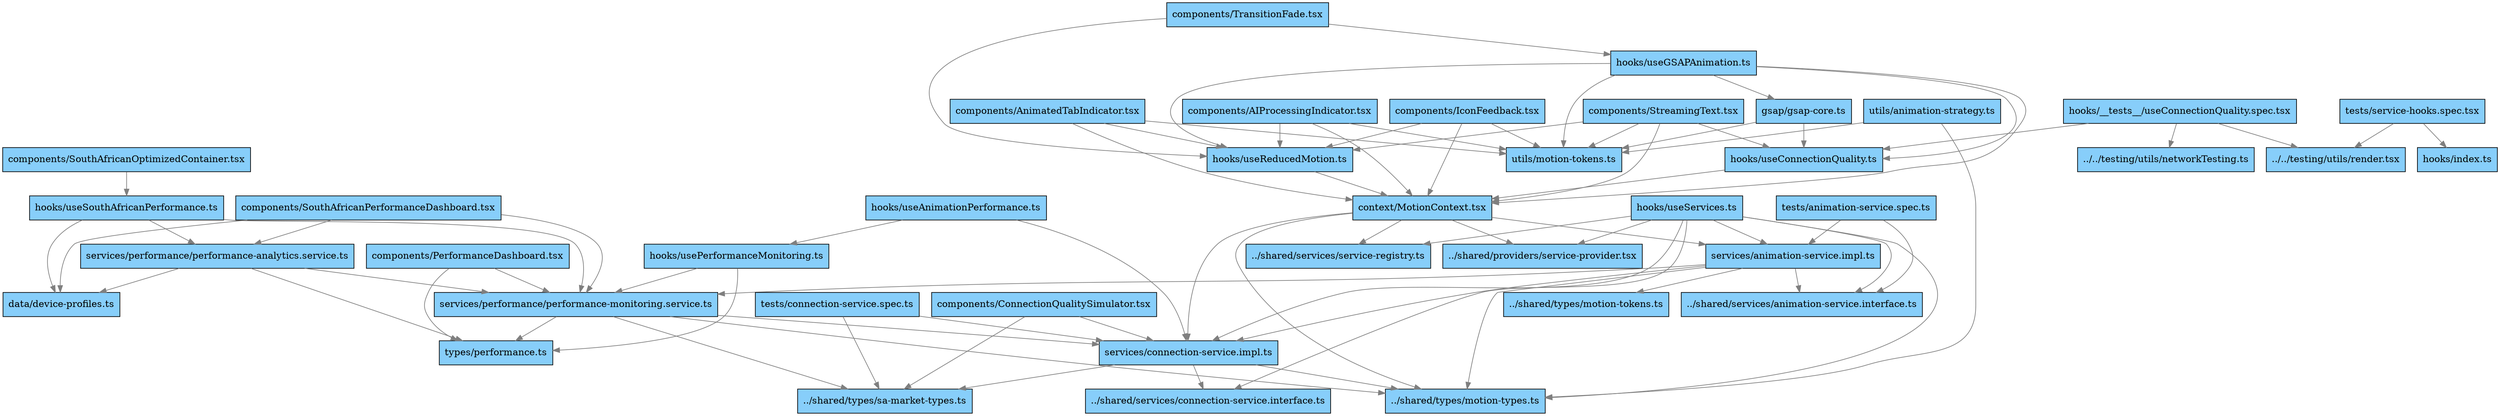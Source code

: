 digraph "Frontend Motion Components" {
  rankdir="TB";
  node [shape=box, style=filled, fillcolor=lightskyblue];
  edge [color=gray50, fontcolor=gray50];

  components_AIProcessingIndicator_tsx [label="components/AIProcessingIndicator.tsx"];
  context_MotionContext_tsx [label="context/MotionContext.tsx"];
  utils_motion_tokens_ts [label="utils/motion-tokens.ts"];
  hooks_useReducedMotion_ts [label="hooks/useReducedMotion.ts"];
  components_AnimatedTabIndicator_tsx [label="components/AnimatedTabIndicator.tsx"];
  components_ConnectionQualitySimulator_tsx [label="components/ConnectionQualitySimulator.tsx"];
  ___shared_types_sa_market_types_ts [label="../shared/types/sa-market-types.ts"];
  services_connection_service_impl_ts [label="services/connection-service.impl.ts"];
  components_IconFeedback_tsx [label="components/IconFeedback.tsx"];
  components_PerformanceDashboard_tsx [label="components/PerformanceDashboard.tsx"];
  services_performance_performance_monitoring_service_ts [label="services/performance/performance-monitoring.service.ts"];
  types_performance_ts [label="types/performance.ts"];
  components_SouthAfricanOptimizedContainer_tsx [label="components/SouthAfricanOptimizedContainer.tsx"];
  hooks_useSouthAfricanPerformance_ts [label="hooks/useSouthAfricanPerformance.ts"];
  components_SouthAfricanPerformanceDashboard_tsx [label="components/SouthAfricanPerformanceDashboard.tsx"];
  services_performance_performance_analytics_service_ts [label="services/performance/performance-analytics.service.ts"];
  data_device_profiles_ts [label="data/device-profiles.ts"];
  components_StreamingText_tsx [label="components/StreamingText.tsx"];
  hooks_useConnectionQuality_ts [label="hooks/useConnectionQuality.ts"];
  components_TransitionFade_tsx [label="components/TransitionFade.tsx"];
  hooks_useGSAPAnimation_ts [label="hooks/useGSAPAnimation.ts"];
  ___shared_types_motion_types_ts [label="../shared/types/motion-types.ts"];
  ___shared_providers_service_provider_tsx [label="../shared/providers/service-provider.tsx"];
  services_animation_service_impl_ts [label="services/animation-service.impl.ts"];
  ___shared_services_service_registry_ts [label="../shared/services/service-registry.ts"];
  gsap_gsap_core_ts [label="gsap/gsap-core.ts"];
  hooks___tests___useConnectionQuality_spec_tsx [label="hooks/__tests__/useConnectionQuality.spec.tsx"];
  ______testing_utils_render_tsx [label="../../testing/utils/render.tsx"];
  ______testing_utils_networkTesting_ts [label="../../testing/utils/networkTesting.ts"];
  hooks_useAnimationPerformance_ts [label="hooks/useAnimationPerformance.ts"];
  hooks_usePerformanceMonitoring_ts [label="hooks/usePerformanceMonitoring.ts"];
  hooks_useServices_ts [label="hooks/useServices.ts"];
  ___shared_services_animation_service_interface_ts [label="../shared/services/animation-service.interface.ts"];
  ___shared_services_connection_service_interface_ts [label="../shared/services/connection-service.interface.ts"];
  ___shared_types_motion_tokens_ts [label="../shared/types/motion-tokens.ts"];
  tests_animation_service_spec_ts [label="tests/animation-service.spec.ts"];
  tests_connection_service_spec_ts [label="tests/connection-service.spec.ts"];
  tests_service_hooks_spec_tsx [label="tests/service-hooks.spec.tsx"];
  hooks_index_ts [label="hooks/index.ts"];
  utils_animation_strategy_ts [label="utils/animation-strategy.ts"];

  components_AIProcessingIndicator_tsx -> context_MotionContext_tsx;
  components_AIProcessingIndicator_tsx -> utils_motion_tokens_ts;
  components_AIProcessingIndicator_tsx -> hooks_useReducedMotion_ts;
  components_AnimatedTabIndicator_tsx -> context_MotionContext_tsx;
  components_AnimatedTabIndicator_tsx -> utils_motion_tokens_ts;
  components_AnimatedTabIndicator_tsx -> hooks_useReducedMotion_ts;
  components_ConnectionQualitySimulator_tsx -> ___shared_types_sa_market_types_ts;
  components_ConnectionQualitySimulator_tsx -> services_connection_service_impl_ts;
  components_IconFeedback_tsx -> context_MotionContext_tsx;
  components_IconFeedback_tsx -> utils_motion_tokens_ts;
  components_IconFeedback_tsx -> hooks_useReducedMotion_ts;
  components_PerformanceDashboard_tsx -> services_performance_performance_monitoring_service_ts;
  components_PerformanceDashboard_tsx -> types_performance_ts;
  components_SouthAfricanOptimizedContainer_tsx -> hooks_useSouthAfricanPerformance_ts;
  components_SouthAfricanPerformanceDashboard_tsx -> services_performance_performance_analytics_service_ts;
  components_SouthAfricanPerformanceDashboard_tsx -> data_device_profiles_ts;
  components_SouthAfricanPerformanceDashboard_tsx -> services_performance_performance_monitoring_service_ts;
  components_StreamingText_tsx -> context_MotionContext_tsx;
  components_StreamingText_tsx -> utils_motion_tokens_ts;
  components_StreamingText_tsx -> hooks_useReducedMotion_ts;
  components_StreamingText_tsx -> hooks_useConnectionQuality_ts;
  components_TransitionFade_tsx -> hooks_useGSAPAnimation_ts;
  components_TransitionFade_tsx -> hooks_useReducedMotion_ts;
  context_MotionContext_tsx -> ___shared_types_motion_types_ts;
  context_MotionContext_tsx -> ___shared_providers_service_provider_tsx;
  context_MotionContext_tsx -> services_animation_service_impl_ts;
  context_MotionContext_tsx -> services_connection_service_impl_ts;
  context_MotionContext_tsx -> ___shared_services_service_registry_ts;
  gsap_gsap_core_ts -> hooks_useConnectionQuality_ts;
  gsap_gsap_core_ts -> utils_motion_tokens_ts;
  hooks___tests___useConnectionQuality_spec_tsx -> ______testing_utils_render_tsx;
  hooks___tests___useConnectionQuality_spec_tsx -> hooks_useConnectionQuality_ts;
  hooks___tests___useConnectionQuality_spec_tsx -> ______testing_utils_networkTesting_ts;
  hooks_useAnimationPerformance_ts -> hooks_usePerformanceMonitoring_ts;
  hooks_useAnimationPerformance_ts -> services_connection_service_impl_ts;
  hooks_useConnectionQuality_ts -> context_MotionContext_tsx;
  hooks_useGSAPAnimation_ts -> context_MotionContext_tsx;
  hooks_useGSAPAnimation_ts -> hooks_useReducedMotion_ts;
  hooks_useGSAPAnimation_ts -> gsap_gsap_core_ts;
  hooks_useGSAPAnimation_ts -> utils_motion_tokens_ts;
  hooks_useGSAPAnimation_ts -> hooks_useConnectionQuality_ts;
  hooks_usePerformanceMonitoring_ts -> services_performance_performance_monitoring_service_ts;
  hooks_usePerformanceMonitoring_ts -> types_performance_ts;
  hooks_useReducedMotion_ts -> context_MotionContext_tsx;
  hooks_useServices_ts -> ___shared_services_animation_service_interface_ts;
  hooks_useServices_ts -> ___shared_services_connection_service_interface_ts;
  hooks_useServices_ts -> ___shared_types_motion_types_ts;
  hooks_useServices_ts -> ___shared_providers_service_provider_tsx;
  hooks_useServices_ts -> ___shared_services_service_registry_ts;
  hooks_useServices_ts -> services_animation_service_impl_ts;
  hooks_useServices_ts -> services_connection_service_impl_ts;
  hooks_useSouthAfricanPerformance_ts -> data_device_profiles_ts;
  hooks_useSouthAfricanPerformance_ts -> services_performance_performance_monitoring_service_ts;
  hooks_useSouthAfricanPerformance_ts -> services_performance_performance_analytics_service_ts;
  services_animation_service_impl_ts -> ___shared_services_animation_service_interface_ts;
  services_animation_service_impl_ts -> ___shared_types_motion_types_ts;
  services_animation_service_impl_ts -> services_connection_service_impl_ts;
  services_animation_service_impl_ts -> ___shared_types_motion_tokens_ts;
  services_animation_service_impl_ts -> services_performance_performance_monitoring_service_ts;
  services_connection_service_impl_ts -> ___shared_services_connection_service_interface_ts;
  services_connection_service_impl_ts -> ___shared_types_motion_types_ts;
  services_connection_service_impl_ts -> ___shared_types_sa_market_types_ts;
  services_performance_performance_analytics_service_ts -> types_performance_ts;
  services_performance_performance_analytics_service_ts -> data_device_profiles_ts;
  services_performance_performance_analytics_service_ts -> services_performance_performance_monitoring_service_ts;
  services_performance_performance_monitoring_service_ts -> types_performance_ts;
  services_performance_performance_monitoring_service_ts -> ___shared_types_sa_market_types_ts;
  services_performance_performance_monitoring_service_ts -> ___shared_types_motion_types_ts;
  services_performance_performance_monitoring_service_ts -> services_connection_service_impl_ts;
  tests_animation_service_spec_ts -> services_animation_service_impl_ts;
  tests_animation_service_spec_ts -> ___shared_services_animation_service_interface_ts;
  tests_connection_service_spec_ts -> services_connection_service_impl_ts;
  tests_connection_service_spec_ts -> ___shared_types_sa_market_types_ts;
  tests_service_hooks_spec_tsx -> ______testing_utils_render_tsx;
  tests_service_hooks_spec_tsx -> hooks_index_ts;
  utils_animation_strategy_ts -> ___shared_types_motion_types_ts;
  utils_animation_strategy_ts -> utils_motion_tokens_ts;
}
